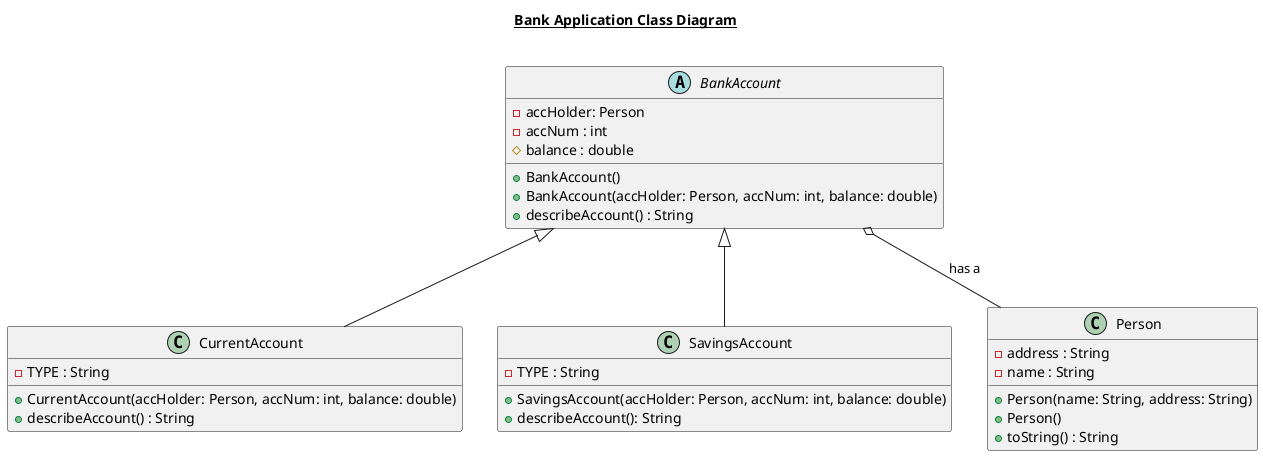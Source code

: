 @startuml

title __Bank Application Class Diagram__\n


abstract class BankAccount {
    - accHolder: Person
    - accNum : int
    # balance : double
    + BankAccount()
    + BankAccount(accHolder: Person, accNum: int, balance: double)
    + describeAccount() : String
}

class CurrentAccount {
    - TYPE : String
    + CurrentAccount(accHolder: Person, accNum: int, balance: double)
    + describeAccount() : String
}

class SavingsAccount {
    - TYPE : String
    + SavingsAccount(accHolder: Person, accNum: int, balance: double)
    + describeAccount(): String
}

class Person {
    - address : String
    - name : String
    + Person(name: String, address: String)
    + Person()
    + toString() : String
}

BankAccount o-- Person : has a
CurrentAccount -up-|> BankAccount
SavingsAccount -up-|> BankAccount

@enduml
